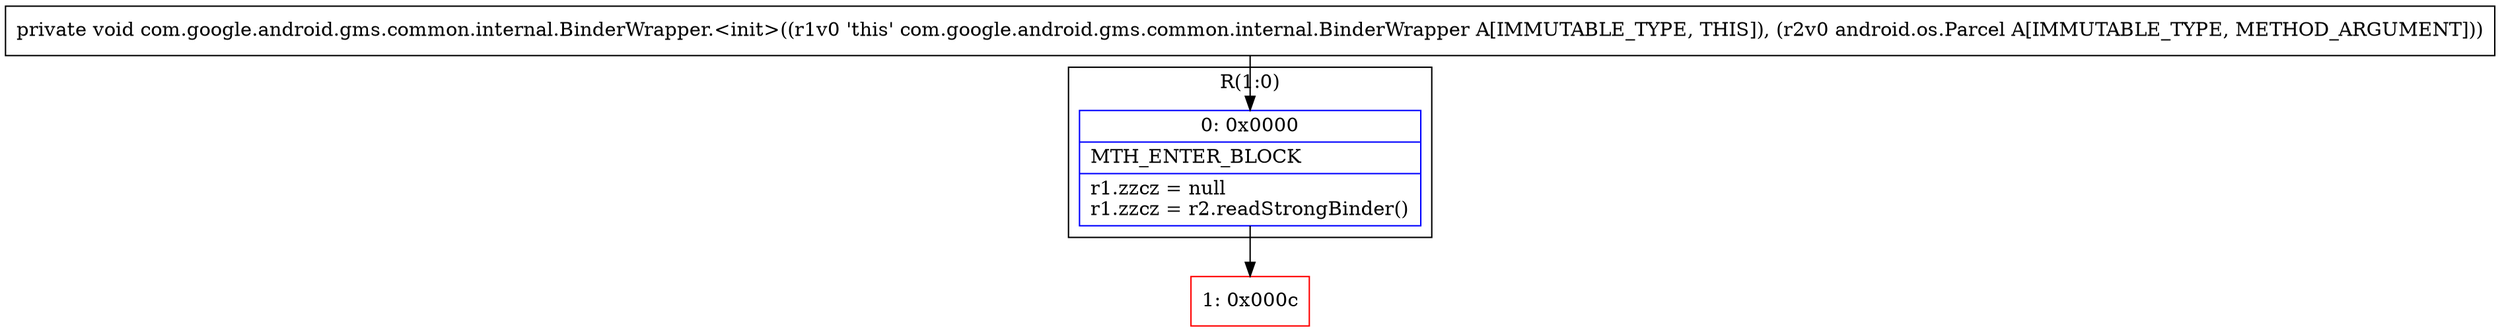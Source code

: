 digraph "CFG forcom.google.android.gms.common.internal.BinderWrapper.\<init\>(Landroid\/os\/Parcel;)V" {
subgraph cluster_Region_1641824998 {
label = "R(1:0)";
node [shape=record,color=blue];
Node_0 [shape=record,label="{0\:\ 0x0000|MTH_ENTER_BLOCK\l|r1.zzcz = null\lr1.zzcz = r2.readStrongBinder()\l}"];
}
Node_1 [shape=record,color=red,label="{1\:\ 0x000c}"];
MethodNode[shape=record,label="{private void com.google.android.gms.common.internal.BinderWrapper.\<init\>((r1v0 'this' com.google.android.gms.common.internal.BinderWrapper A[IMMUTABLE_TYPE, THIS]), (r2v0 android.os.Parcel A[IMMUTABLE_TYPE, METHOD_ARGUMENT])) }"];
MethodNode -> Node_0;
Node_0 -> Node_1;
}

